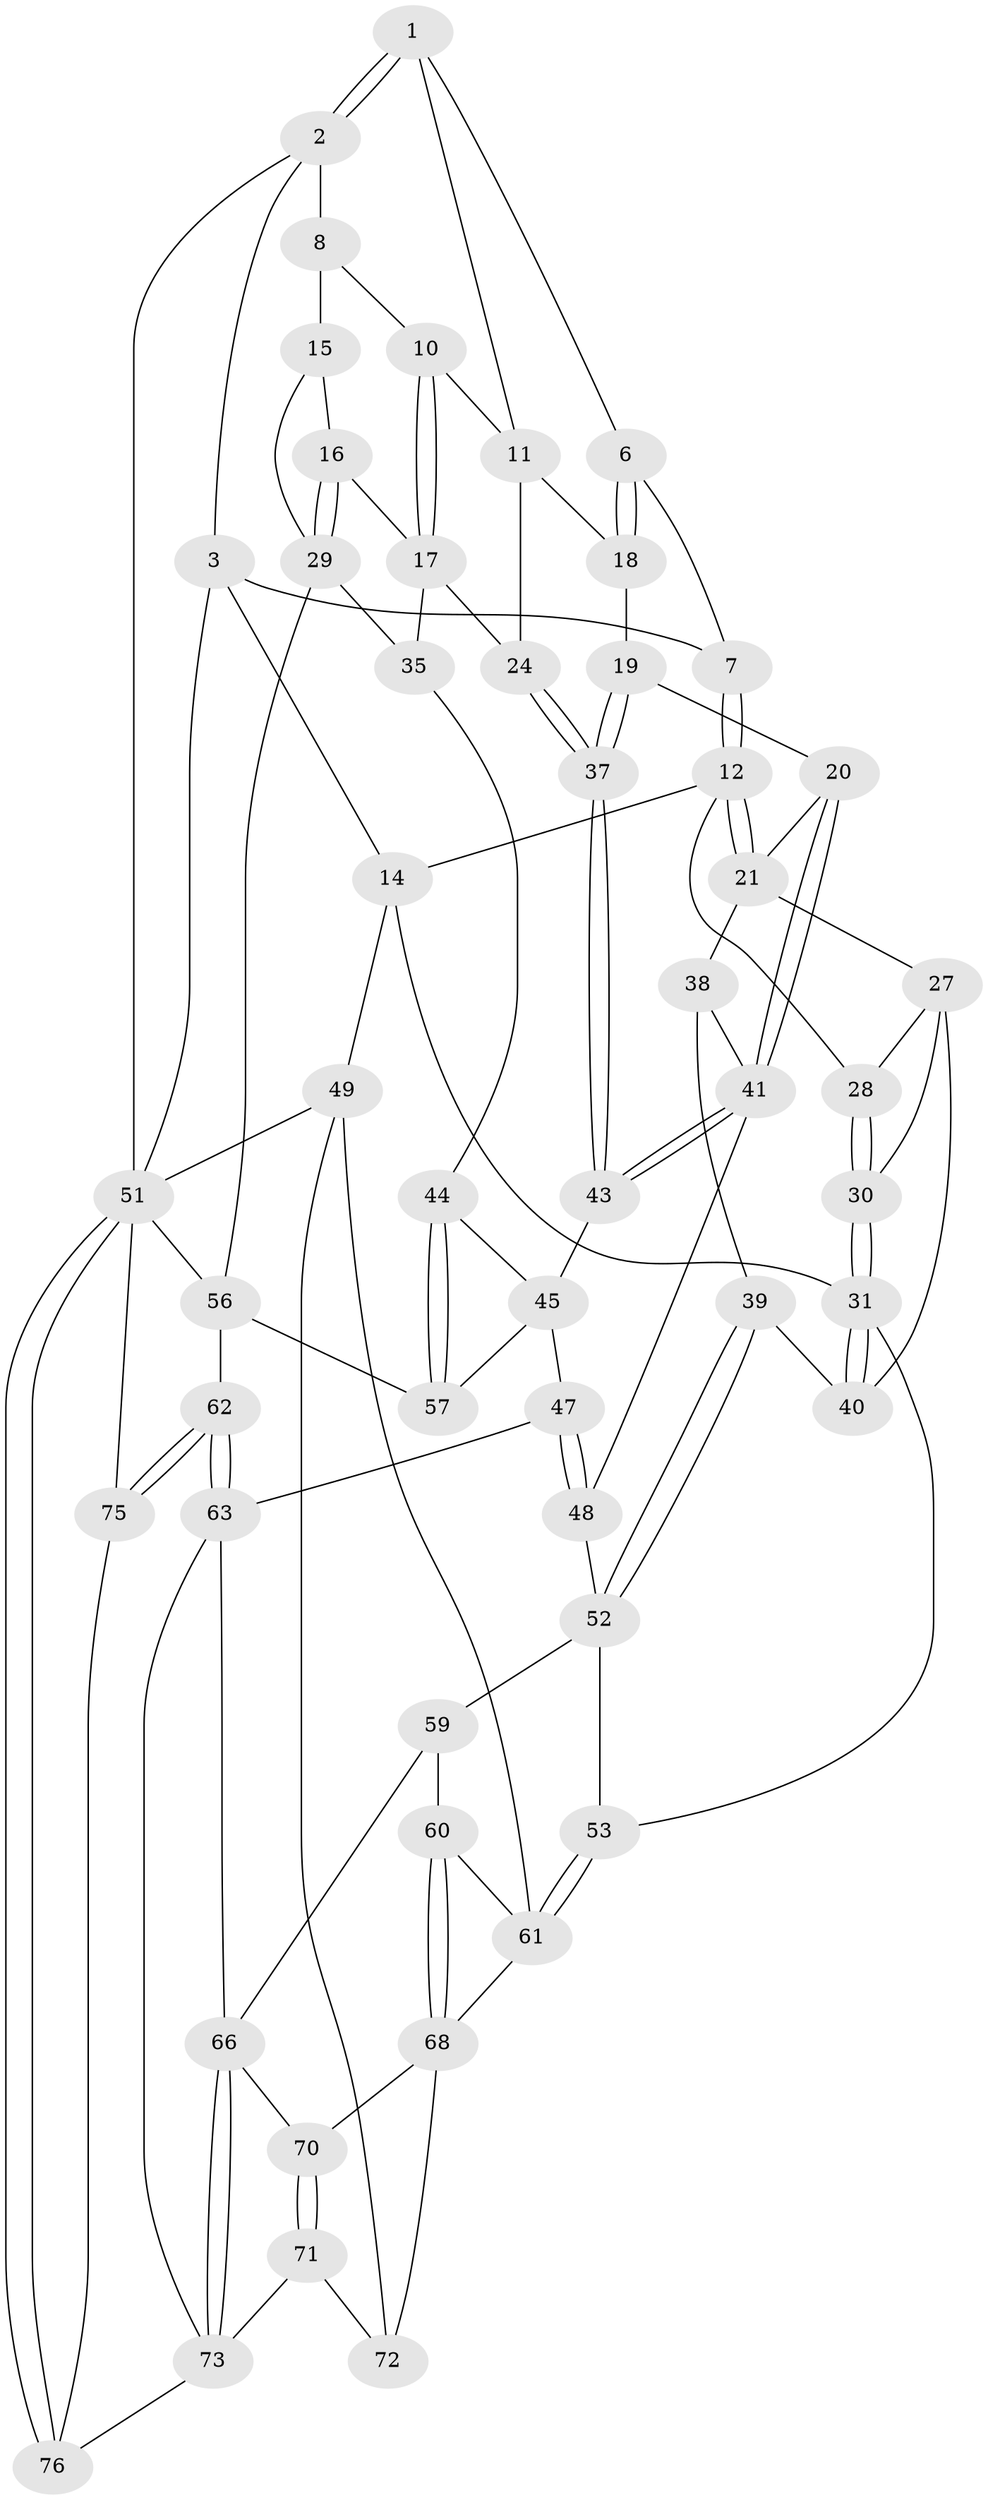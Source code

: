 // Generated by graph-tools (version 1.1) at 2025/52/02/27/25 19:52:43]
// undirected, 53 vertices, 115 edges
graph export_dot {
graph [start="1"]
  node [color=gray90,style=filled];
  1 [pos="+0.6258336589405171+0",super="+5"];
  2 [pos="+1+0"];
  3 [pos="+0+0",super="+4"];
  6 [pos="+0.485660201558737+0.12079881246052897"];
  7 [pos="+0.2999833386138721+0.011977769969005016"];
  8 [pos="+1+0",super="+9"];
  10 [pos="+0.819616427196752+0.10655045351994614"];
  11 [pos="+0.6852581019236177+0.11684911668727321",super="+22"];
  12 [pos="+0.27085288261348217+0.09915044160199095",super="+13"];
  14 [pos="+0+0.09408546904008817",super="+33"];
  15 [pos="+0.8954327467038027+0.19921747196767625",super="+25"];
  16 [pos="+0.8651132529055738+0.2297023389327271"];
  17 [pos="+0.8224762325354305+0.24083207647972624",super="+23"];
  18 [pos="+0.49695828674515835+0.18389608686896772"];
  19 [pos="+0.4541722472007303+0.23333786019176006"];
  20 [pos="+0.4195822143084935+0.2647385886630865"];
  21 [pos="+0.342967438353347+0.2567019291932084",super="+26"];
  24 [pos="+0.6740919276540063+0.261032177171743"];
  27 [pos="+0.19533678186610734+0.2766920731264283",super="+36"];
  28 [pos="+0.16642216637356658+0.23039159299592193"];
  29 [pos="+1+0.39333780175861627",super="+34"];
  30 [pos="+0.036975958276371776+0.33141560926383445"];
  31 [pos="+0+0.37036915251029967",super="+32"];
  35 [pos="+0.8941491094314559+0.42617332843049255"];
  37 [pos="+0.6392720122126706+0.3422871085197227"];
  38 [pos="+0.2857825589521093+0.39458026944785074"];
  39 [pos="+0.20672661480247354+0.4202452642105481"];
  40 [pos="+0.19297833566110023+0.4116499221158088"];
  41 [pos="+0.49475454072289665+0.4059328778036983",super="+42"];
  43 [pos="+0.6350412592284227+0.3556047480839521"];
  44 [pos="+0.8235297898556005+0.4531451306528593"];
  45 [pos="+0.67376860065856+0.4140181882482488",super="+46"];
  47 [pos="+0.4820837355761945+0.6283387584758656"];
  48 [pos="+0.4476327217298239+0.5944634200205783"];
  49 [pos="+0+0.9463020048932826",super="+50"];
  51 [pos="+0+1",super="+55"];
  52 [pos="+0.2026445178248195+0.5256267605265018",super="+54"];
  53 [pos="+0.07851870584992018+0.5683310422631356"];
  56 [pos="+1+0.6025231250037281",super="+58"];
  57 [pos="+0.7354762205706417+0.6027289801099501"];
  59 [pos="+0.25390076057085975+0.6656167141884991"];
  60 [pos="+0.15090759012780738+0.6952354955053912"];
  61 [pos="+0.10117010607716215+0.6733887751701378",super="+65"];
  62 [pos="+0.7524926000957284+0.8923670133172867"];
  63 [pos="+0.6423727397673828+0.8228769170277354",super="+64"];
  66 [pos="+0.3615713542203046+0.89136985210846",super="+67"];
  68 [pos="+0.15330619106553853+0.8058120688435597",super="+69"];
  70 [pos="+0.19963247352642732+0.8187696977496667"];
  71 [pos="+0.19009170708378284+0.9366010475853209"];
  72 [pos="+0.1654744796915855+0.9298840428386655"];
  73 [pos="+0.3660681722957589+0.9220044617313692",super="+74"];
  75 [pos="+0.7834717302781247+1"];
  76 [pos="+0.37975001509696643+1"];
  1 -- 2;
  1 -- 2;
  1 -- 11;
  1 -- 6;
  2 -- 3;
  2 -- 8;
  2 -- 51;
  3 -- 14;
  3 -- 51;
  3 -- 7;
  6 -- 7;
  6 -- 18;
  6 -- 18;
  7 -- 12;
  7 -- 12;
  8 -- 15 [weight=2];
  8 -- 10;
  10 -- 11;
  10 -- 17;
  10 -- 17;
  11 -- 24;
  11 -- 18;
  12 -- 21;
  12 -- 21;
  12 -- 28;
  12 -- 14;
  14 -- 49;
  14 -- 31;
  15 -- 16;
  15 -- 29;
  16 -- 17;
  16 -- 29;
  16 -- 29;
  17 -- 24;
  17 -- 35;
  18 -- 19;
  19 -- 20;
  19 -- 37;
  19 -- 37;
  20 -- 21;
  20 -- 41;
  20 -- 41;
  21 -- 27;
  21 -- 38;
  24 -- 37;
  24 -- 37;
  27 -- 28;
  27 -- 40;
  27 -- 30;
  28 -- 30;
  28 -- 30;
  29 -- 56;
  29 -- 35;
  30 -- 31;
  30 -- 31;
  31 -- 40;
  31 -- 40;
  31 -- 53;
  35 -- 44;
  37 -- 43;
  37 -- 43;
  38 -- 39;
  38 -- 41;
  39 -- 40;
  39 -- 52;
  39 -- 52;
  41 -- 43;
  41 -- 43;
  41 -- 48;
  43 -- 45;
  44 -- 45;
  44 -- 57;
  44 -- 57;
  45 -- 57;
  45 -- 47;
  47 -- 48;
  47 -- 48;
  47 -- 63;
  48 -- 52;
  49 -- 72;
  49 -- 51;
  49 -- 61;
  51 -- 76;
  51 -- 76;
  51 -- 56;
  51 -- 75;
  52 -- 53;
  52 -- 59;
  53 -- 61;
  53 -- 61;
  56 -- 57;
  56 -- 62;
  59 -- 60;
  59 -- 66;
  60 -- 61;
  60 -- 68;
  60 -- 68;
  61 -- 68;
  62 -- 63;
  62 -- 63;
  62 -- 75;
  62 -- 75;
  63 -- 73;
  63 -- 66;
  66 -- 73;
  66 -- 73;
  66 -- 70;
  68 -- 70;
  68 -- 72;
  70 -- 71;
  70 -- 71;
  71 -- 72;
  71 -- 73;
  73 -- 76;
  75 -- 76;
}

